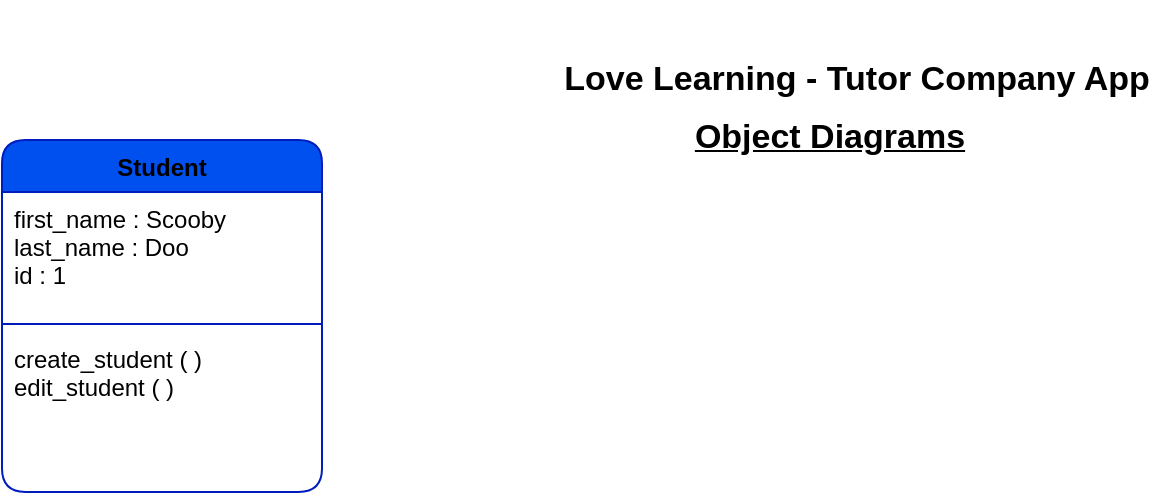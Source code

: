 <mxfile>
    <diagram id="qWxLhd9wn_35UVgEhRdV" name="Page-1">
        <mxGraphModel dx="794" dy="1847" grid="1" gridSize="10" guides="1" tooltips="1" connect="1" arrows="1" fold="1" page="1" pageScale="1" pageWidth="827" pageHeight="1169" background="#ffffff" math="0" shadow="0">
            <root>
                <mxCell id="0"/>
                <mxCell id="1" parent="0"/>
                <mxCell id="8" value="Student" style="swimlane;fontStyle=1;align=center;verticalAlign=top;childLayout=stackLayout;horizontal=1;startSize=26;horizontalStack=0;resizeParent=1;resizeParentMax=0;resizeLast=0;collapsible=1;marginBottom=0;rounded=1;fontColor=#000000;fillColor=#0050ef;strokeColor=#001DBC;" parent="1" vertex="1">
                    <mxGeometry x="10" y="-1080" width="160" height="176" as="geometry"/>
                </mxCell>
                <mxCell id="9" value="first_name : Scooby&#10;last_name : Doo&#10;id : 1" style="text;strokeColor=none;fillColor=none;align=left;verticalAlign=top;spacingLeft=4;spacingRight=4;overflow=hidden;rotatable=0;points=[[0,0.5],[1,0.5]];portConstraint=eastwest;rounded=1;fontColor=#000000;" parent="8" vertex="1">
                    <mxGeometry y="26" width="160" height="62" as="geometry"/>
                </mxCell>
                <mxCell id="10" value="" style="line;strokeWidth=1;fillColor=none;align=left;verticalAlign=middle;spacingTop=-1;spacingLeft=3;spacingRight=3;rotatable=0;labelPosition=right;points=[];portConstraint=eastwest;strokeColor=inherit;rounded=1;fontColor=#000000;" parent="8" vertex="1">
                    <mxGeometry y="88" width="160" height="8" as="geometry"/>
                </mxCell>
                <mxCell id="11" value="create_student ( )&#10;edit_student ( )&#10;" style="text;strokeColor=none;fillColor=none;align=left;verticalAlign=top;spacingLeft=4;spacingRight=4;overflow=hidden;rotatable=0;points=[[0,0.5],[1,0.5]];portConstraint=eastwest;rounded=1;fontColor=#000000;" parent="8" vertex="1">
                    <mxGeometry y="96" width="160" height="80" as="geometry"/>
                </mxCell>
                <mxCell id="12" value="&lt;p style=&quot;line-height: 160%; font-size: 17px;&quot;&gt;Love Learning - Tutor Company App&lt;/p&gt;" style="text;html=1;strokeColor=none;fillColor=none;align=center;verticalAlign=middle;whiteSpace=wrap;rounded=1;fontStyle=1;fontSize=17;fontColor=#000000;" parent="1" vertex="1">
                    <mxGeometry x="284" y="-1150" width="307" height="77" as="geometry"/>
                </mxCell>
                <mxCell id="13" value="Object Diagrams" style="text;html=1;strokeColor=none;fillColor=none;align=center;verticalAlign=middle;whiteSpace=wrap;rounded=1;fontSize=17;fontStyle=5;fontColor=#000000;" parent="1" vertex="1">
                    <mxGeometry x="313" y="-1107" width="222" height="52" as="geometry"/>
                </mxCell>
            </root>
        </mxGraphModel>
    </diagram>
</mxfile>